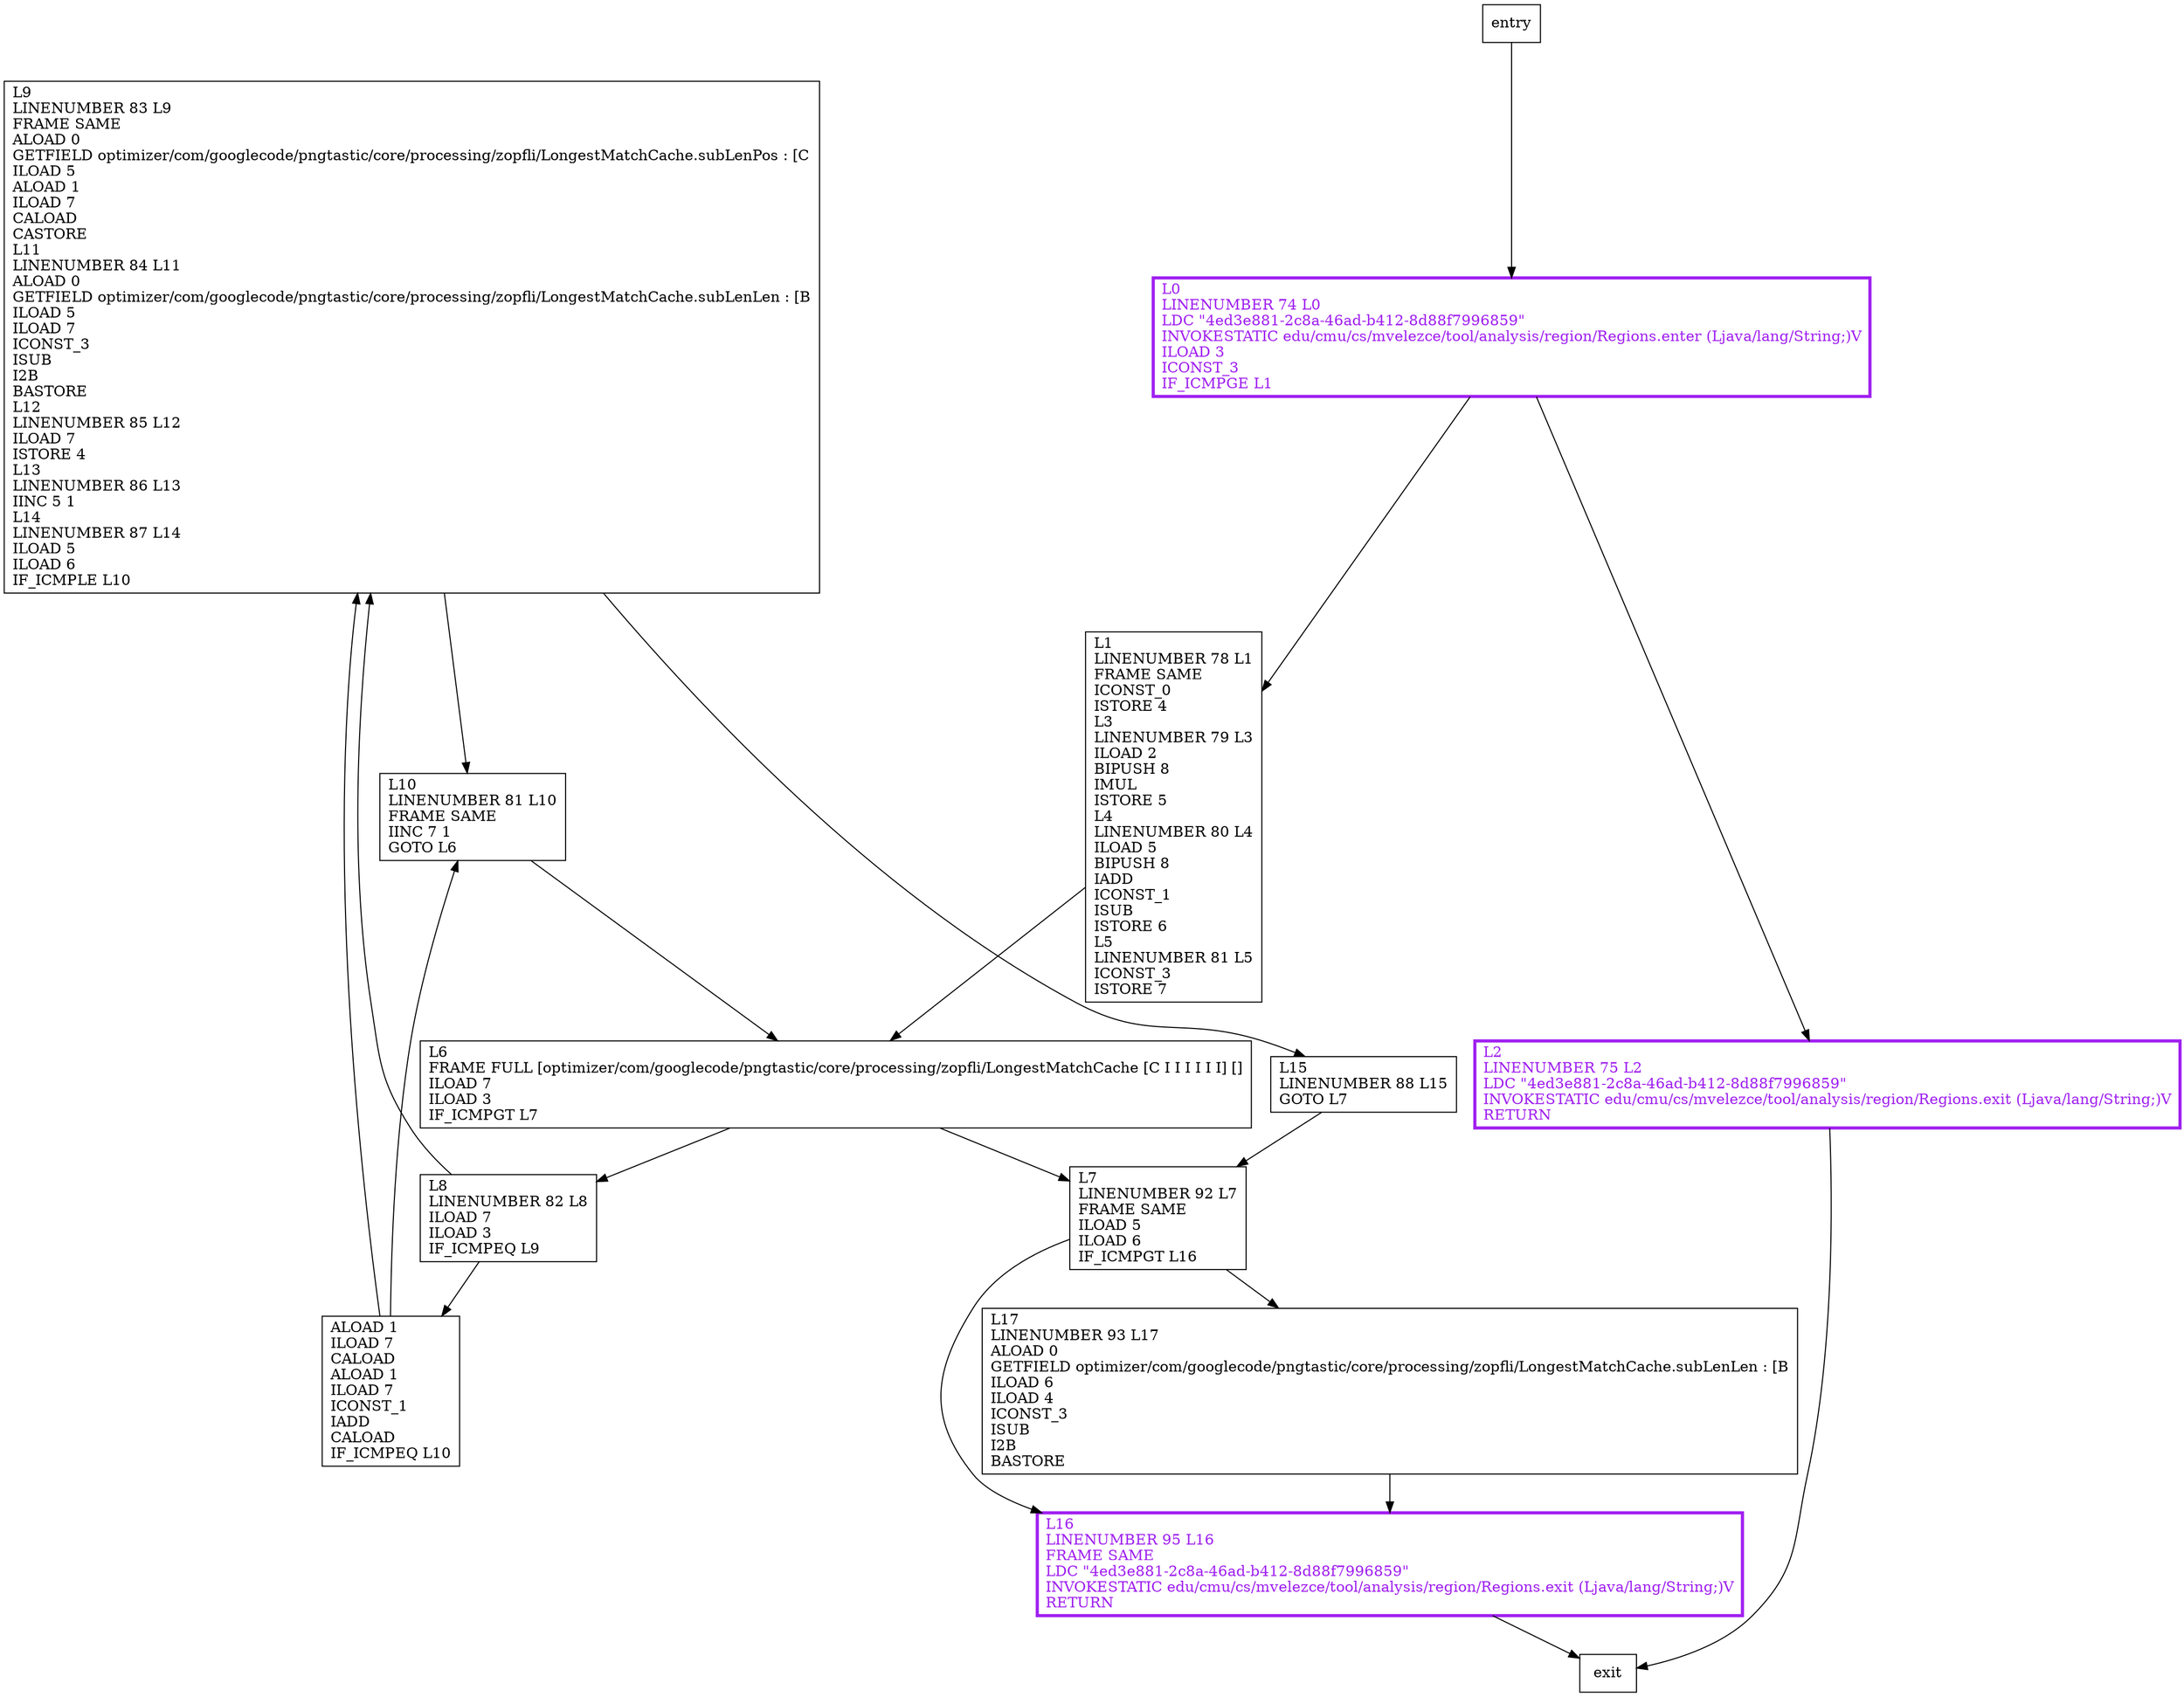 digraph subLenToCache {
node [shape=record];
1969219738 [label="L9\lLINENUMBER 83 L9\lFRAME SAME\lALOAD 0\lGETFIELD optimizer/com/googlecode/pngtastic/core/processing/zopfli/LongestMatchCache.subLenPos : [C\lILOAD 5\lALOAD 1\lILOAD 7\lCALOAD\lCASTORE\lL11\lLINENUMBER 84 L11\lALOAD 0\lGETFIELD optimizer/com/googlecode/pngtastic/core/processing/zopfli/LongestMatchCache.subLenLen : [B\lILOAD 5\lILOAD 7\lICONST_3\lISUB\lI2B\lBASTORE\lL12\lLINENUMBER 85 L12\lILOAD 7\lISTORE 4\lL13\lLINENUMBER 86 L13\lIINC 5 1\lL14\lLINENUMBER 87 L14\lILOAD 5\lILOAD 6\lIF_ICMPLE L10\l"];
213122601 [label="L7\lLINENUMBER 92 L7\lFRAME SAME\lILOAD 5\lILOAD 6\lIF_ICMPGT L16\l"];
562395124 [label="L10\lLINENUMBER 81 L10\lFRAME SAME\lIINC 7 1\lGOTO L6\l"];
2136644151 [label="L16\lLINENUMBER 95 L16\lFRAME SAME\lLDC \"4ed3e881-2c8a-46ad-b412-8d88f7996859\"\lINVOKESTATIC edu/cmu/cs/mvelezce/tool/analysis/region/Regions.exit (Ljava/lang/String;)V\lRETURN\l"];
1671481579 [label="L15\lLINENUMBER 88 L15\lGOTO L7\l"];
1769326399 [label="L2\lLINENUMBER 75 L2\lLDC \"4ed3e881-2c8a-46ad-b412-8d88f7996859\"\lINVOKESTATIC edu/cmu/cs/mvelezce/tool/analysis/region/Regions.exit (Ljava/lang/String;)V\lRETURN\l"];
1978296575 [label="L17\lLINENUMBER 93 L17\lALOAD 0\lGETFIELD optimizer/com/googlecode/pngtastic/core/processing/zopfli/LongestMatchCache.subLenLen : [B\lILOAD 6\lILOAD 4\lICONST_3\lISUB\lI2B\lBASTORE\l"];
1615090787 [label="L8\lLINENUMBER 82 L8\lILOAD 7\lILOAD 3\lIF_ICMPEQ L9\l"];
852792625 [label="ALOAD 1\lILOAD 7\lCALOAD\lALOAD 1\lILOAD 7\lICONST_1\lIADD\lCALOAD\lIF_ICMPEQ L10\l"];
1764878141 [label="L6\lFRAME FULL [optimizer/com/googlecode/pngtastic/core/processing/zopfli/LongestMatchCache [C I I I I I I] []\lILOAD 7\lILOAD 3\lIF_ICMPGT L7\l"];
178045180 [label="L0\lLINENUMBER 74 L0\lLDC \"4ed3e881-2c8a-46ad-b412-8d88f7996859\"\lINVOKESTATIC edu/cmu/cs/mvelezce/tool/analysis/region/Regions.enter (Ljava/lang/String;)V\lILOAD 3\lICONST_3\lIF_ICMPGE L1\l"];
1396233951 [label="L1\lLINENUMBER 78 L1\lFRAME SAME\lICONST_0\lISTORE 4\lL3\lLINENUMBER 79 L3\lILOAD 2\lBIPUSH 8\lIMUL\lISTORE 5\lL4\lLINENUMBER 80 L4\lILOAD 5\lBIPUSH 8\lIADD\lICONST_1\lISUB\lISTORE 6\lL5\lLINENUMBER 81 L5\lICONST_3\lISTORE 7\l"];
entry;
exit;
1969219738 -> 562395124;
1969219738 -> 1671481579;
2136644151 -> exit;
1769326399 -> exit;
1764878141 -> 213122601;
1764878141 -> 1615090787;
213122601 -> 2136644151;
213122601 -> 1978296575;
562395124 -> 1764878141;
entry -> 178045180;
1671481579 -> 213122601;
1978296575 -> 2136644151;
1615090787 -> 1969219738;
1615090787 -> 852792625;
852792625 -> 562395124;
852792625 -> 1969219738;
178045180 -> 1769326399;
178045180 -> 1396233951;
1396233951 -> 1764878141;
2136644151[fontcolor="purple", penwidth=3, color="purple"];
1769326399[fontcolor="purple", penwidth=3, color="purple"];
178045180[fontcolor="purple", penwidth=3, color="purple"];
}
